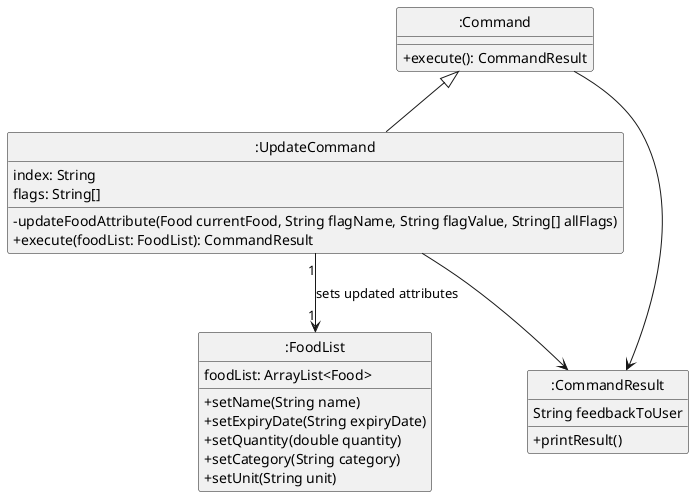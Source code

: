 @startuml
hide circle
skinparam classAttributeIconSize 0

":Command" <|-- ":UpdateCommand"
class ":Command" {
    +execute(): CommandResult
}

class ":CommandResult" {
    String feedbackToUser
    +printResult()
}
class ":UpdateCommand" {
    index: String
    flags: String[]
    -updateFoodAttribute(Food currentFood, String flagName, String flagValue, String[] allFlags)
    +execute(foodList: FoodList): CommandResult
}


":UpdateCommand" "1" --> "1" ":FoodList": sets updated attributes
":Command"  --> ":CommandResult"
":UpdateCommand"  --> ":CommandResult"

class ":FoodList" {
    foodList: ArrayList<Food>
    +setName(String name)
    +setExpiryDate(String expiryDate)
    +setQuantity(double quantity)
    +setCategory(String category)
    +setUnit(String unit)
}
@enduml